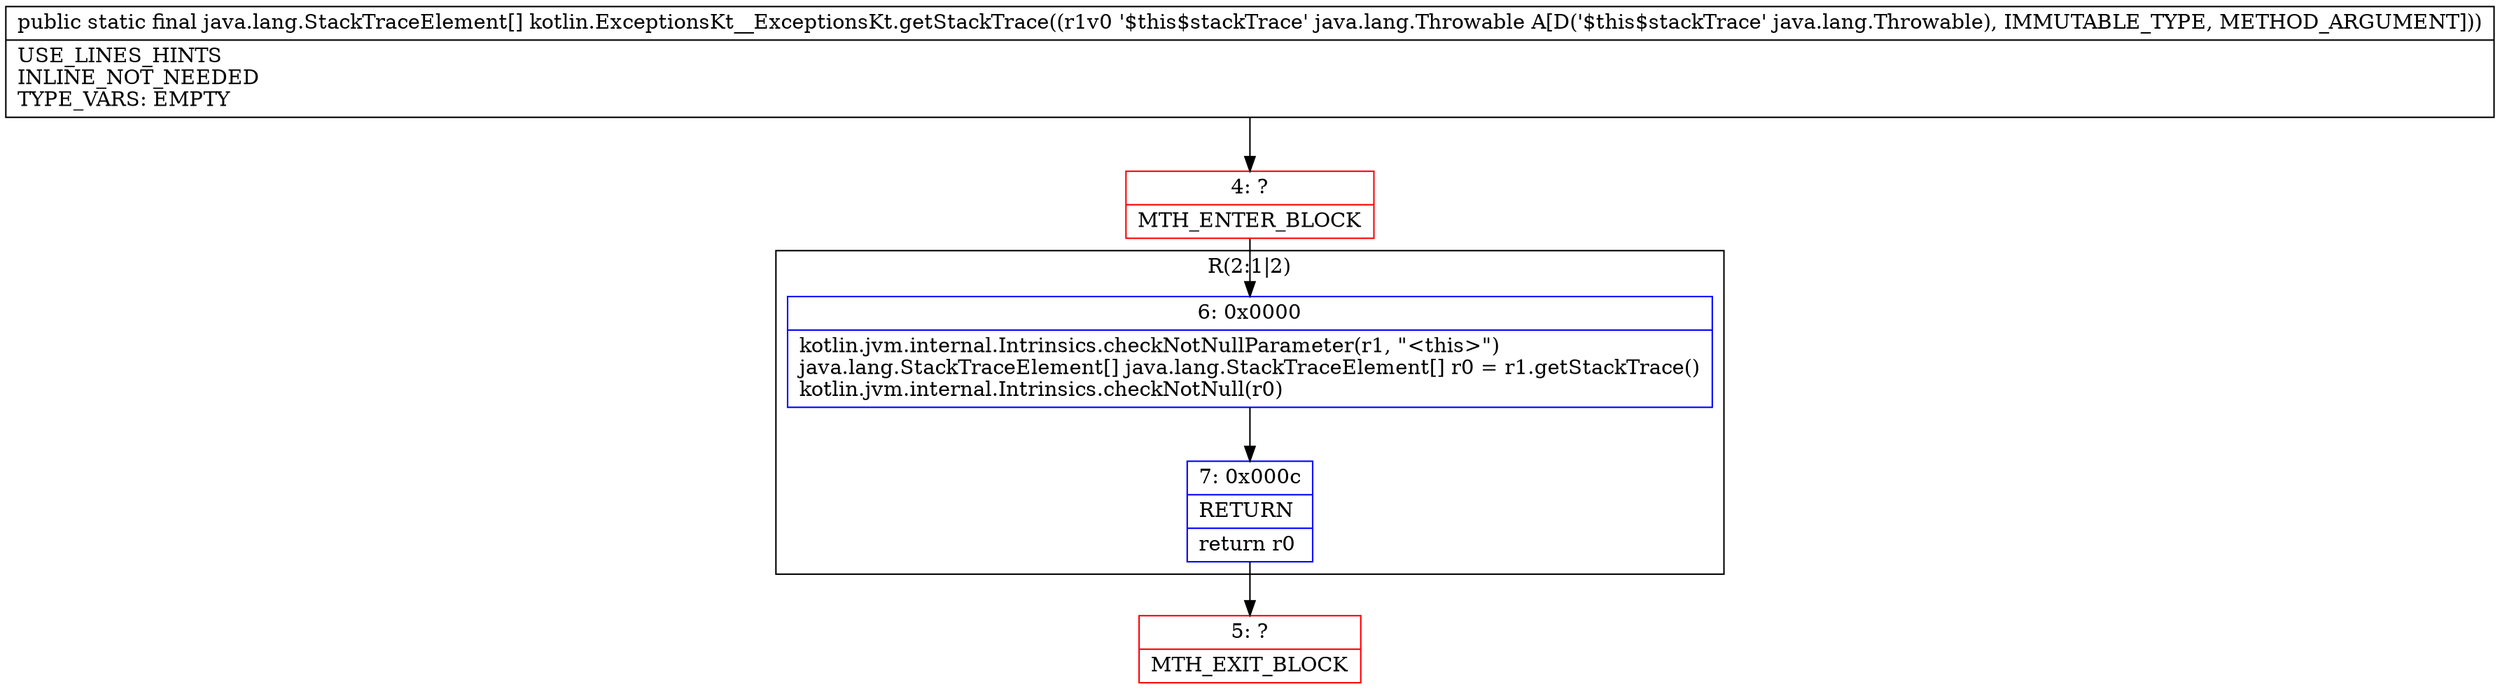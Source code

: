 digraph "CFG forkotlin.ExceptionsKt__ExceptionsKt.getStackTrace(Ljava\/lang\/Throwable;)[Ljava\/lang\/StackTraceElement;" {
subgraph cluster_Region_1466830516 {
label = "R(2:1|2)";
node [shape=record,color=blue];
Node_6 [shape=record,label="{6\:\ 0x0000|kotlin.jvm.internal.Intrinsics.checkNotNullParameter(r1, \"\<this\>\")\ljava.lang.StackTraceElement[] java.lang.StackTraceElement[] r0 = r1.getStackTrace()\lkotlin.jvm.internal.Intrinsics.checkNotNull(r0)\l}"];
Node_7 [shape=record,label="{7\:\ 0x000c|RETURN\l|return r0\l}"];
}
Node_4 [shape=record,color=red,label="{4\:\ ?|MTH_ENTER_BLOCK\l}"];
Node_5 [shape=record,color=red,label="{5\:\ ?|MTH_EXIT_BLOCK\l}"];
MethodNode[shape=record,label="{public static final java.lang.StackTraceElement[] kotlin.ExceptionsKt__ExceptionsKt.getStackTrace((r1v0 '$this$stackTrace' java.lang.Throwable A[D('$this$stackTrace' java.lang.Throwable), IMMUTABLE_TYPE, METHOD_ARGUMENT]))  | USE_LINES_HINTS\lINLINE_NOT_NEEDED\lTYPE_VARS: EMPTY\l}"];
MethodNode -> Node_4;Node_6 -> Node_7;
Node_7 -> Node_5;
Node_4 -> Node_6;
}

